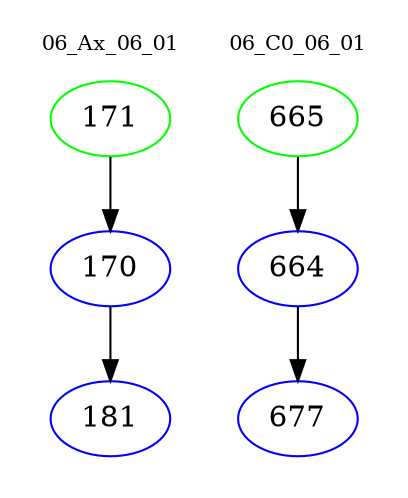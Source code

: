 digraph{
subgraph cluster_0 {
color = white
label = "06_Ax_06_01";
fontsize=10;
T0_171 [label="171", color="green"]
T0_171 -> T0_170 [color="black"]
T0_170 [label="170", color="blue"]
T0_170 -> T0_181 [color="black"]
T0_181 [label="181", color="blue"]
}
subgraph cluster_1 {
color = white
label = "06_C0_06_01";
fontsize=10;
T1_665 [label="665", color="green"]
T1_665 -> T1_664 [color="black"]
T1_664 [label="664", color="blue"]
T1_664 -> T1_677 [color="black"]
T1_677 [label="677", color="blue"]
}
}
